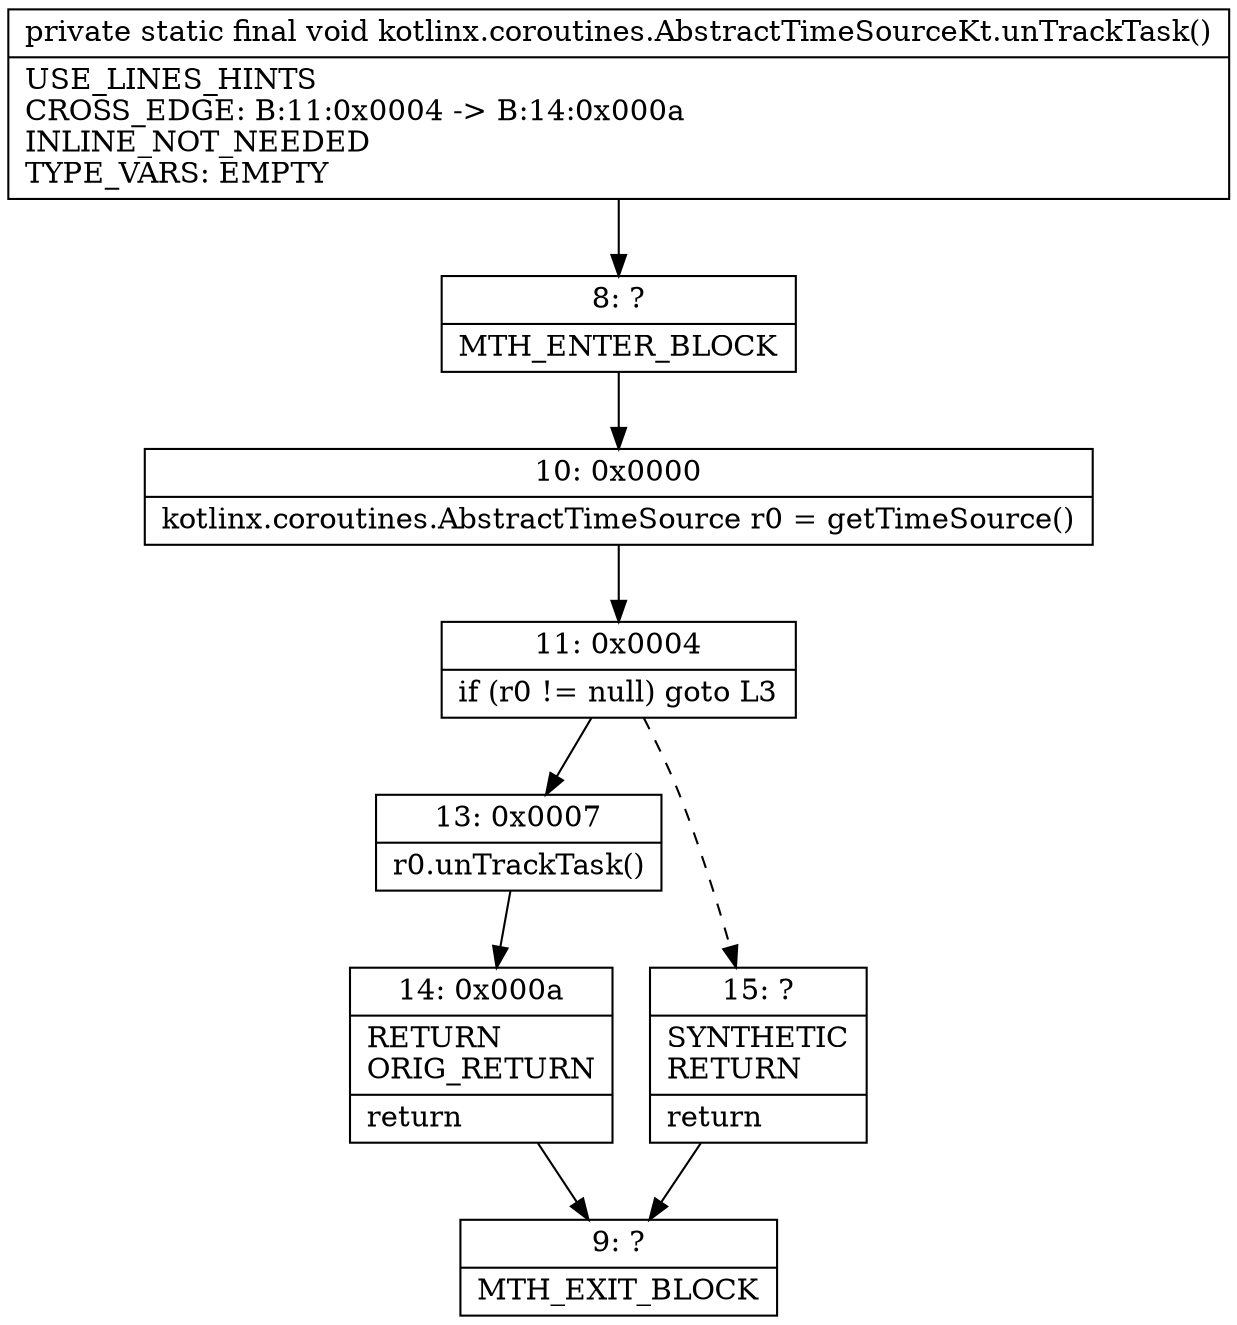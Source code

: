 digraph "CFG forkotlinx.coroutines.AbstractTimeSourceKt.unTrackTask()V" {
Node_8 [shape=record,label="{8\:\ ?|MTH_ENTER_BLOCK\l}"];
Node_10 [shape=record,label="{10\:\ 0x0000|kotlinx.coroutines.AbstractTimeSource r0 = getTimeSource()\l}"];
Node_11 [shape=record,label="{11\:\ 0x0004|if (r0 != null) goto L3\l}"];
Node_13 [shape=record,label="{13\:\ 0x0007|r0.unTrackTask()\l}"];
Node_14 [shape=record,label="{14\:\ 0x000a|RETURN\lORIG_RETURN\l|return\l}"];
Node_9 [shape=record,label="{9\:\ ?|MTH_EXIT_BLOCK\l}"];
Node_15 [shape=record,label="{15\:\ ?|SYNTHETIC\lRETURN\l|return\l}"];
MethodNode[shape=record,label="{private static final void kotlinx.coroutines.AbstractTimeSourceKt.unTrackTask()  | USE_LINES_HINTS\lCROSS_EDGE: B:11:0x0004 \-\> B:14:0x000a\lINLINE_NOT_NEEDED\lTYPE_VARS: EMPTY\l}"];
MethodNode -> Node_8;Node_8 -> Node_10;
Node_10 -> Node_11;
Node_11 -> Node_13;
Node_11 -> Node_15[style=dashed];
Node_13 -> Node_14;
Node_14 -> Node_9;
Node_15 -> Node_9;
}

